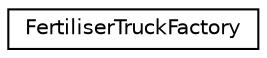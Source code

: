 digraph "Graphical Class Hierarchy"
{
 // LATEX_PDF_SIZE
  edge [fontname="Helvetica",fontsize="10",labelfontname="Helvetica",labelfontsize="10"];
  node [fontname="Helvetica",fontsize="10",shape=record];
  rankdir="LR";
  Node0 [label="FertiliserTruckFactory",height=0.2,width=0.4,color="black", fillcolor="white", style="filled",URL="$classFertiliserTruckFactory.html",tooltip=" "];
}

